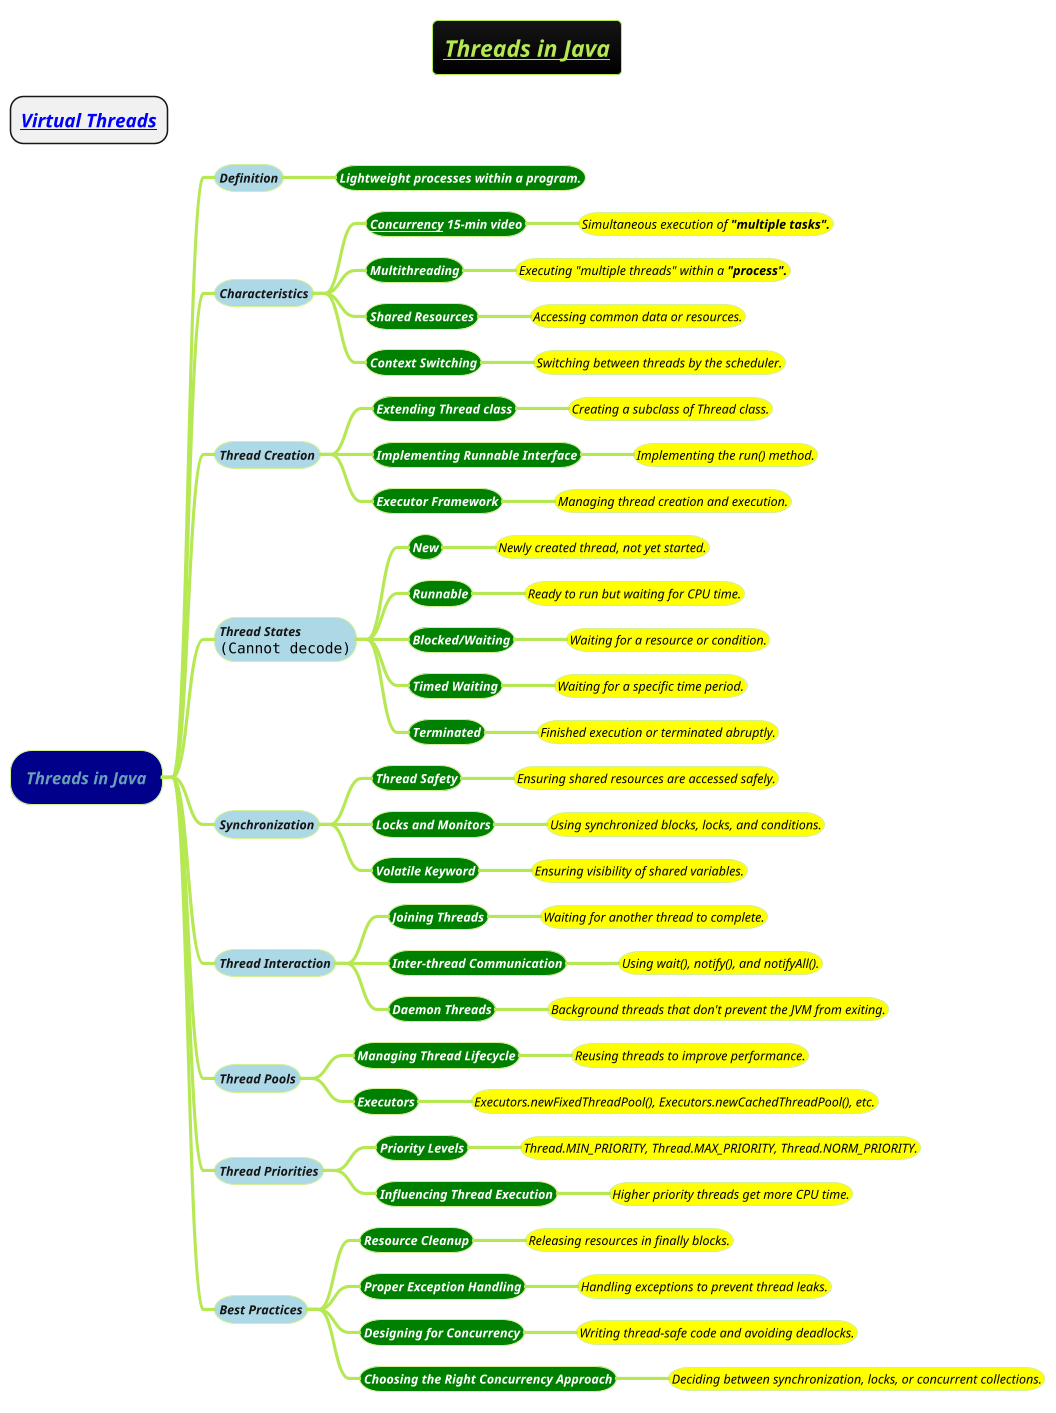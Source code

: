 @startmindmap
title =<i><b><u><size:18>Threads in Java
* ==<i>[[docs/3-programming-languages/Venkat-Subramaniam/Virtual-Threads.puml Virtual Threads]]

!theme hacker

*[#darkblue] <i>Threads in Java
**[#lightblue] <i><color #blac><size:12>Definition
***[#green] <b><i><color #white><size:12>Lightweight processes within a program.
**[#lightblue] <i><color #blac><size:12>Characteristics
***[#green] <b><i><color #white><size:12>[[https://www.youtube.com/watch?v=3X93PnKRNUo&list=LL&index=2&ab_channel=CoreDumped Concurrency]] 15-min video
****[#yellow] <i><color #black><size:12>Simultaneous execution of <b>"multiple tasks".
***[#green] <b><i><color #white><size:12>Multithreading
****[#yellow] <i><color #black><size:12>Executing "multiple threads" within a <b>"process".
***[#green] <b><i><color #white><size:12>Shared Resources
****[#yellow] <i><color #black><size:12>Accessing common data or resources.
***[#green] <b><i><color #white><size:12>Context Switching
****[#yellow] <i><color #black><size:12>Switching between threads by the scheduler.
**[#lightblue] <i><color #blac><size:12>Thread Creation
***[#green] <b><i><color #white><size:12>Extending Thread class
****[#yellow] <i><color #black><size:12>Creating a subclass of Thread class.
***[#green] <b><i><color #white><size:12>Implementing Runnable Interface
****[#yellow] <i><color #black><size:12>Implementing the run() method.
***[#green] <b><i><color #white><size:12>Executor Framework
****[#yellow] <i><color #black><size:12>Managing thread creation and execution.
**[#lightblue] <i><color #blac><size:12>Thread States\n<img:images/img_14.png{scale=0.75}>
***[#green] <b><i><color #white><size:12>New
****[#yellow] <i><color #black><size:12>Newly created thread, not yet started.
***[#green] <b><i><color #white><size:12>Runnable
****[#yellow] <i><color #black><size:12>Ready to run but waiting for CPU time.
***[#green] <b><i><color #white><size:12>Blocked/Waiting
****[#yellow] <i><color #black><size:12>Waiting for a resource or condition.
***[#green] <b><i><color #white><size:12>Timed Waiting
****[#yellow] <i><color #black><size:12>Waiting for a specific time period.
***[#green] <b><i><color #white><size:12>Terminated
****[#yellow] <i><color #black><size:12>Finished execution or terminated abruptly.
**[#lightblue] <i><color #blac><size:12>Synchronization
***[#green] <b><i><color #white><size:12>Thread Safety
****[#yellow] <i><color #black><size:12>Ensuring shared resources are accessed safely.
***[#green] <b><i><color #white><size:12>Locks and Monitors
****[#yellow] <i><color #black><size:12>Using synchronized blocks, locks, and conditions.
***[#green] <b><i><color #white><size:12>Volatile Keyword
****[#yellow] <i><color #black><size:12>Ensuring visibility of shared variables.
**[#lightblue] <i><color #blac><size:12>Thread Interaction
***[#green] <b><i><color #white><size:12>Joining Threads
****[#yellow] <i><color #black><size:12>Waiting for another thread to complete.
***[#green] <b><i><color #white><size:12>Inter-thread Communication
****[#yellow] <i><color #black><size:12>Using wait(), notify(), and notifyAll().
***[#green] <b><i><color #white><size:12>Daemon Threads
****[#yellow] <i><color #black><size:12>Background threads that don't prevent the JVM from exiting.
**[#lightblue] <i><color #blac><size:12>Thread Pools
***[#green] <b><i><color #white><size:12>Managing Thread Lifecycle
****[#yellow] <i><color #black><size:12>Reusing threads to improve performance.
***[#green] <b><i><color #white><size:12>Executors
****[#yellow] <i><color #black><size:12>Executors.newFixedThreadPool(), Executors.newCachedThreadPool(), etc.
**[#lightblue] <i><color #blac><size:12>Thread Priorities
***[#green] <b><i><color #white><size:12>Priority Levels
****[#yellow] <i><color #black><size:12>Thread.MIN_PRIORITY, Thread.MAX_PRIORITY, Thread.NORM_PRIORITY.
***[#green] <b><i><color #white><size:12>Influencing Thread Execution
****[#yellow] <i><color #black><size:12>Higher priority threads get more CPU time.
**[#lightblue] <i><color #blac><size:12>Best Practices
***[#green] <b><i><color #white><size:12>Resource Cleanup
****[#yellow] <i><color #black><size:12>Releasing resources in finally blocks.
***[#green] <b><i><color #white><size:12>Proper Exception Handling
****[#yellow] <i><color #black><size:12>Handling exceptions to prevent thread leaks.
***[#green] <b><i><color #white><size:12>Designing for Concurrency
****[#yellow] <i><color #black><size:12>Writing thread-safe code and avoiding deadlocks.
***[#green] <b><i><color #white><size:12>Choosing the Right Concurrency Approach
****[#yellow] <i><color #black><size:12>Deciding between synchronization, locks, or concurrent collections.
@endmindmap
